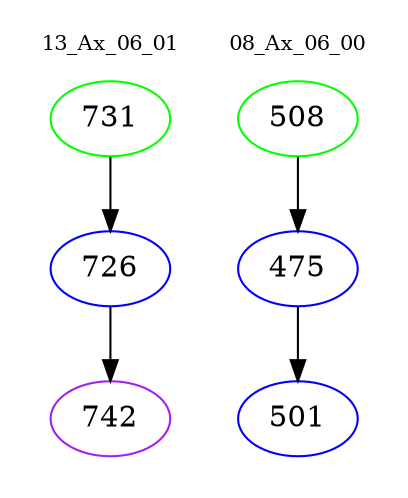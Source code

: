 digraph{
subgraph cluster_0 {
color = white
label = "13_Ax_06_01";
fontsize=10;
T0_731 [label="731", color="green"]
T0_731 -> T0_726 [color="black"]
T0_726 [label="726", color="blue"]
T0_726 -> T0_742 [color="black"]
T0_742 [label="742", color="purple"]
}
subgraph cluster_1 {
color = white
label = "08_Ax_06_00";
fontsize=10;
T1_508 [label="508", color="green"]
T1_508 -> T1_475 [color="black"]
T1_475 [label="475", color="blue"]
T1_475 -> T1_501 [color="black"]
T1_501 [label="501", color="blue"]
}
}
